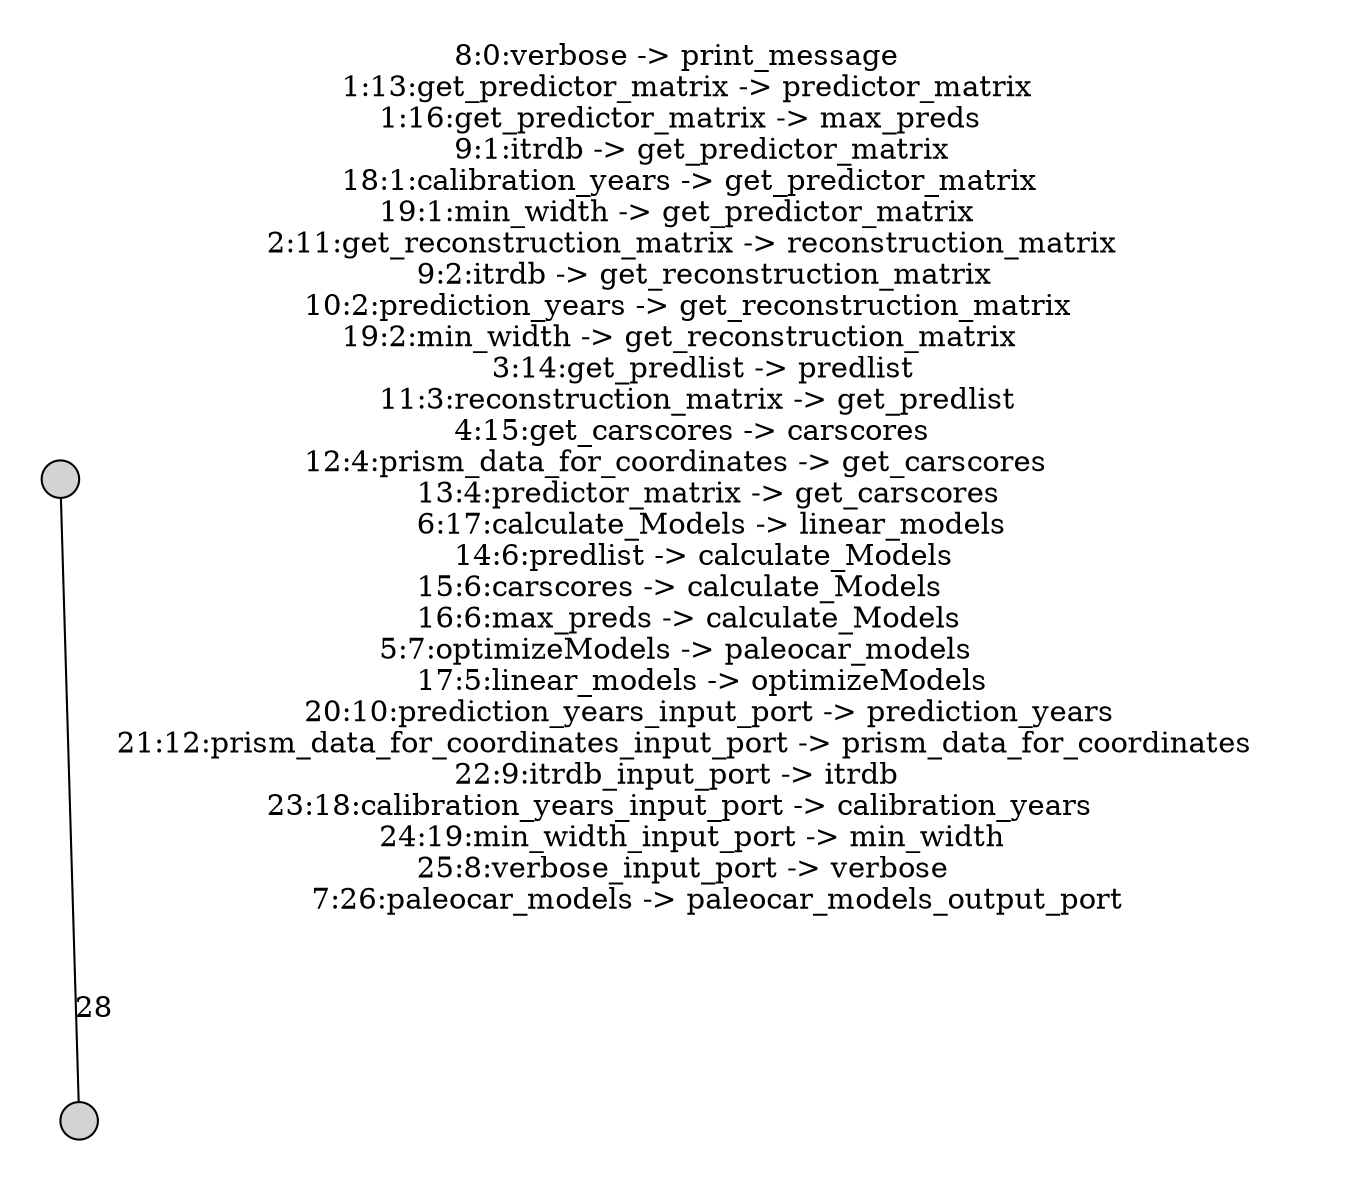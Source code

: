 // <Lattice object of 0 atoms 1 concepts 0 coatoms at 0x1083046a0>
digraph Lattice {
	node [label="" shape=circle style=filled width=.25]
	edge [dir=none labeldistance=1.5 minlen=2]
	subgraph cluster_0 {
		style=filled
		color=transparent
		c0
		c0_end
		c0 -> c0_end [attr=default label=28]
	}
	c0 -> c0 [label="8:0:verbose -> print_message	
1:13:get_predictor_matrix -> predictor_matrix	
1:16:get_predictor_matrix -> max_preds	
9:1:itrdb -> get_predictor_matrix	
18:1:calibration_years -> get_predictor_matrix	
19:1:min_width -> get_predictor_matrix	
2:11:get_reconstruction_matrix -> reconstruction_matrix	
9:2:itrdb -> get_reconstruction_matrix	
10:2:prediction_years -> get_reconstruction_matrix	
19:2:min_width -> get_reconstruction_matrix	
3:14:get_predlist -> predlist	
11:3:reconstruction_matrix -> get_predlist	
4:15:get_carscores -> carscores	
12:4:prism_data_for_coordinates -> get_carscores	
13:4:predictor_matrix -> get_carscores	
6:17:calculate_Models -> linear_models	
14:6:predlist -> calculate_Models	
15:6:carscores -> calculate_Models	
16:6:max_preds -> calculate_Models	
5:7:optimizeModels -> paleocar_models	
17:5:linear_models -> optimizeModels	
20:10:prediction_years_input_port -> prediction_years	
21:12:prism_data_for_coordinates_input_port -> prism_data_for_coordinates	
22:9:itrdb_input_port -> itrdb	
23:18:calibration_years_input_port -> calibration_years	
24:19:min_width_input_port -> min_width	
25:8:verbose_input_port -> verbose	
7:26:paleocar_models -> paleocar_models_output_port" color=transparent labelangle=270]
}
